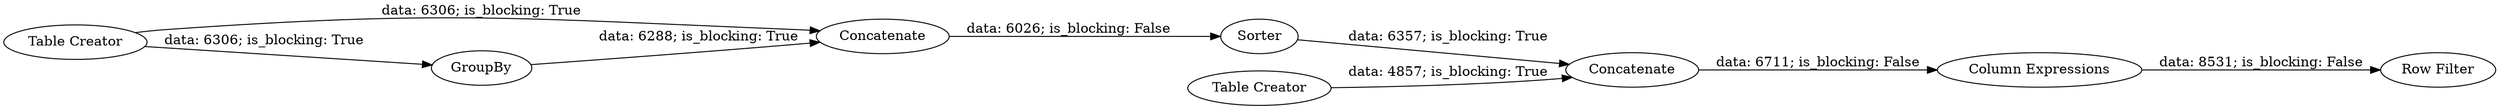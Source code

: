 digraph {
	"183819471982217018_154" [label=Concatenate]
	"183819471982217018_152" [label="Column Expressions"]
	"183819471982217018_151" [label=Sorter]
	"183819471982217018_76" [label="Table Creator"]
	"183819471982217018_81" [label=Concatenate]
	"183819471982217018_80" [label=GroupBy]
	"183819471982217018_153" [label="Table Creator"]
	"183819471982217018_155" [label="Row Filter"]
	"183819471982217018_81" -> "183819471982217018_151" [label="data: 6026; is_blocking: False"]
	"183819471982217018_76" -> "183819471982217018_80" [label="data: 6306; is_blocking: True"]
	"183819471982217018_152" -> "183819471982217018_155" [label="data: 8531; is_blocking: False"]
	"183819471982217018_80" -> "183819471982217018_81" [label="data: 6288; is_blocking: True"]
	"183819471982217018_151" -> "183819471982217018_154" [label="data: 6357; is_blocking: True"]
	"183819471982217018_76" -> "183819471982217018_81" [label="data: 6306; is_blocking: True"]
	"183819471982217018_154" -> "183819471982217018_152" [label="data: 6711; is_blocking: False"]
	"183819471982217018_153" -> "183819471982217018_154" [label="data: 4857; is_blocking: True"]
	rankdir=LR
}
